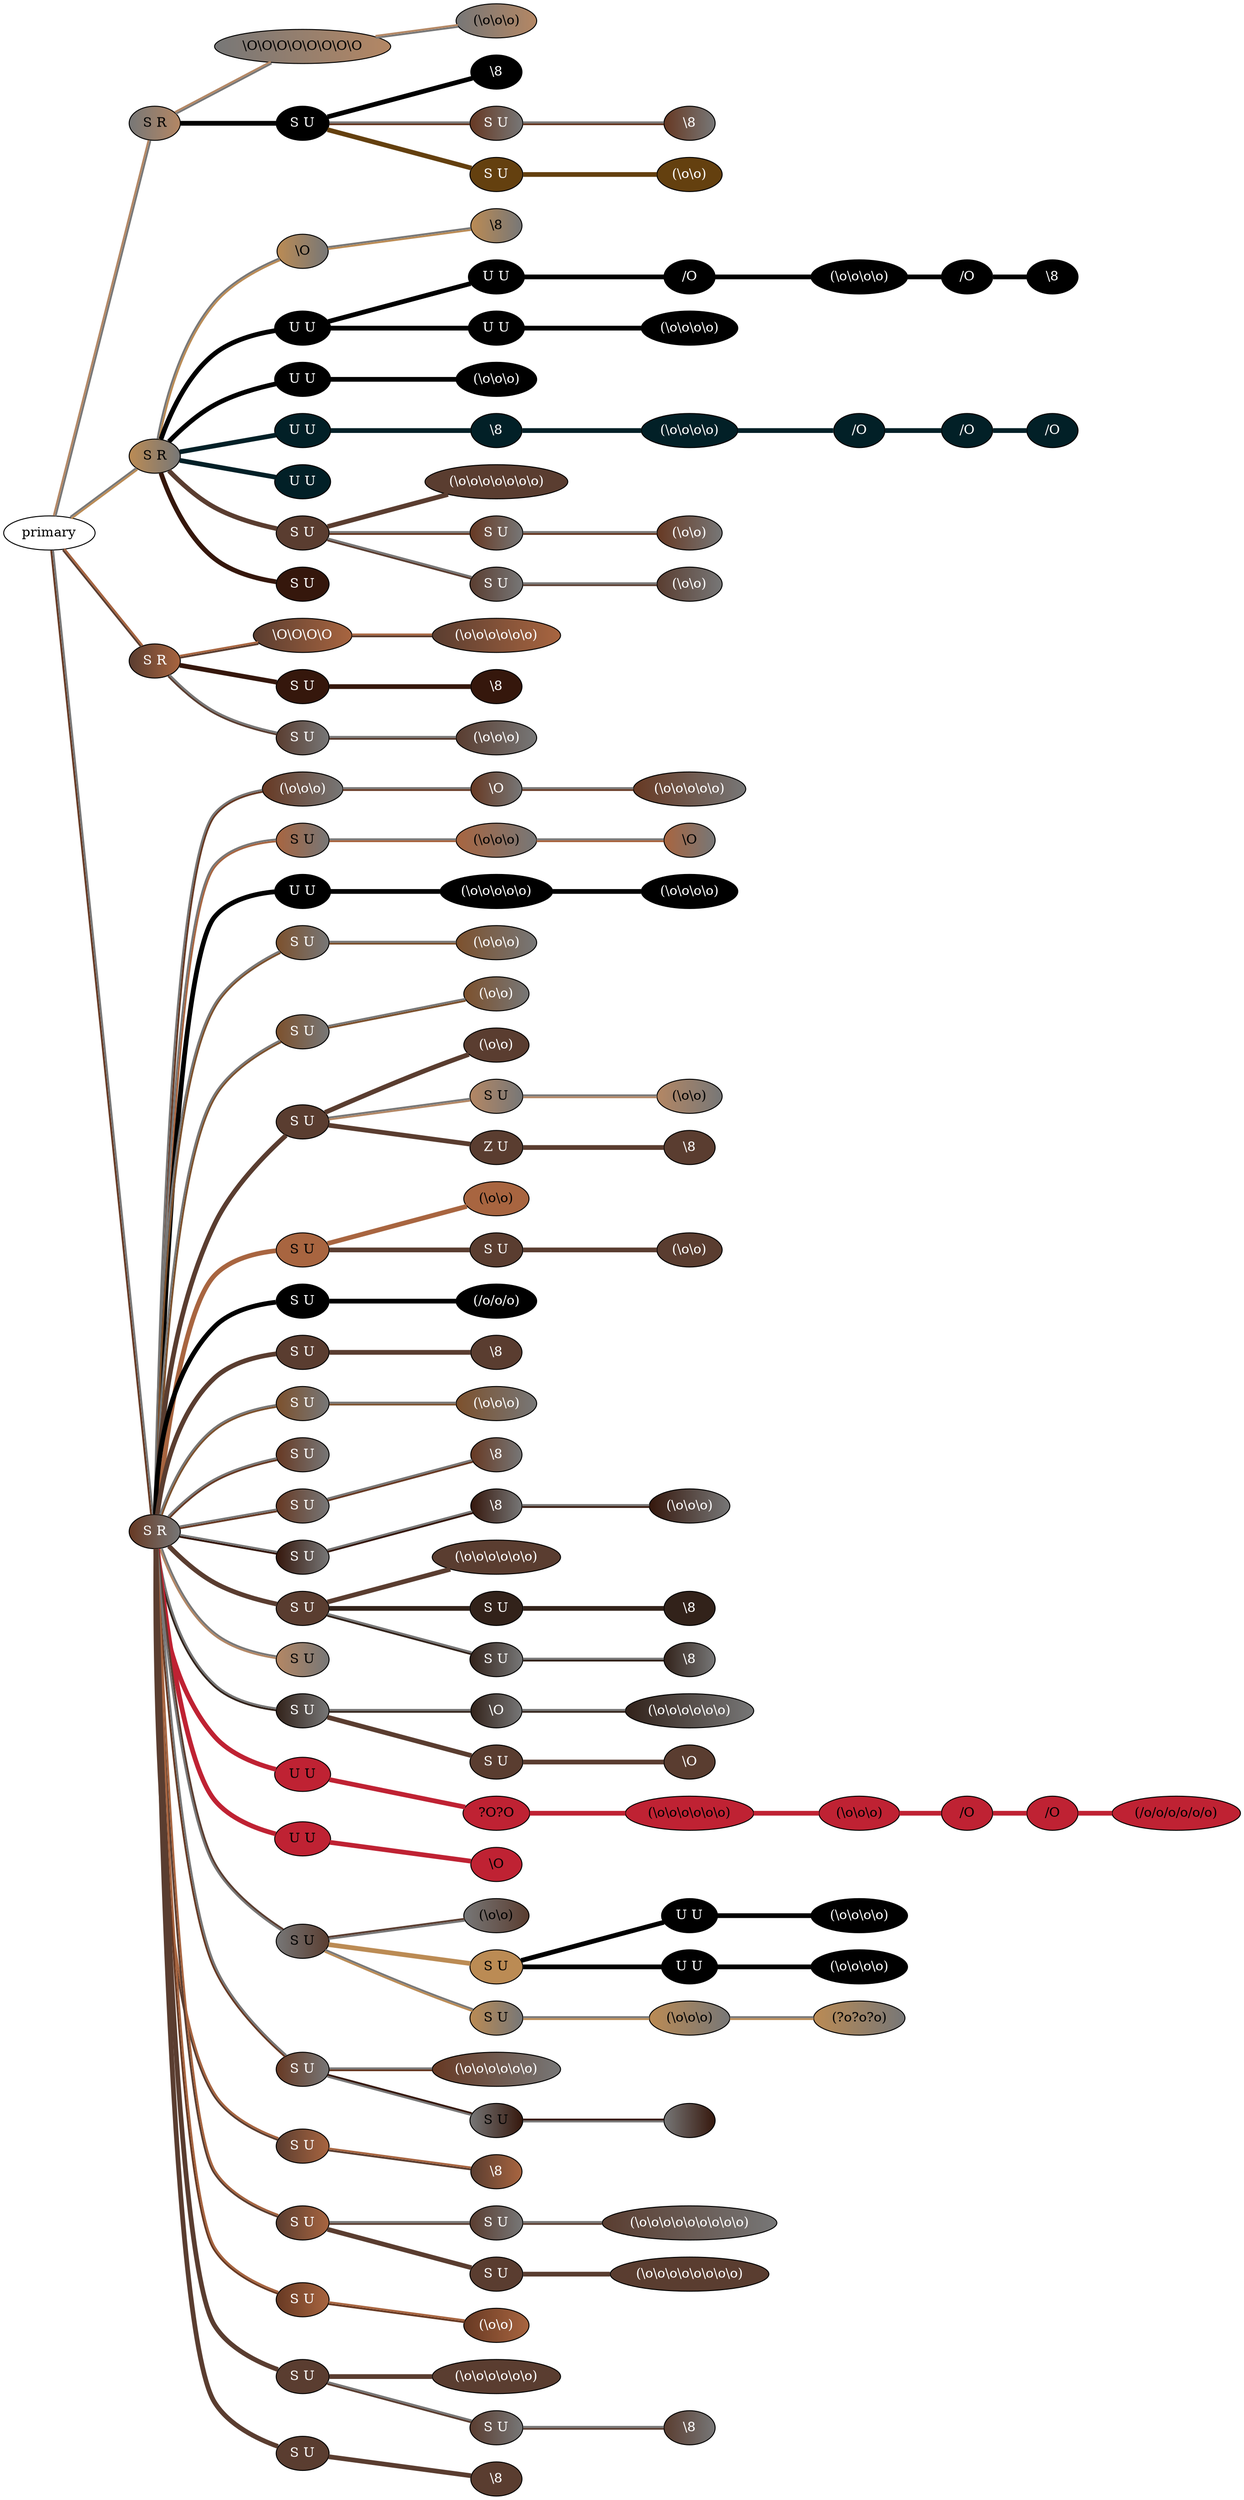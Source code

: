 graph {
 graph [rankdir=LR]
"1" [qtype="pendant_node", pendant_colors="#777777:#B48764", pendant_ply="S", pendant_attach="R", pendant_length="33.0", label="S R", style=filled, fillcolor="#777777:#B48764", fontcolor="#000000"]
"primary" -- "1" [qtype="pendant_link",penwidth=2,color="#777777:#B48764"]
"1:0" [qtype="knot_node", knot_value="8", knot_type="S", knot_position="11.5", knot_spin="Z", label="\\O\\O\\O\\O\\O\\O\\O\\O", style=filled, fillcolor="#777777:#B48764" , fontcolor="#000000"]
"1" -- "1:0" [qtype="knot_link",penwidth=2,color="#777777:#B48764"]
"1:1" [qtype="knot_node", knot_value="3", knot_type="L", knot_position="22.5", knot_spin="Z", label="(\\o\\o\\o)", style=filled, fillcolor="#777777:#B48764" , fontcolor="#000000"]
"1:0" -- "1:1" [qtype="knot_link",penwidth=2,color="#777777:#B48764"]
"1s1" [qtype="pendant_node", pendant_colors="#000000", pendant_ply="S", pendant_attach="U", pendant_length="14.5", label="S U", style=filled, fillcolor="#000000", fontcolor="#ffffff"]
"1" -- "1s1" [qtype="pendant_link",penwidth=5,color="#000000"]
"1s1:0" [qtype="knot_node", knot_value="1", knot_type="E", knot_position="8.5", knot_spin="Z", label="\\8", style=filled, fillcolor="#000000" , fontcolor="#ffffff"]
"1s1" -- "1s1:0" [qtype="knot_link",penwidth=5,color="#000000"]
"1s1s1" [qtype="pendant_node", pendant_colors="#673923:#777777", pendant_ply="S", pendant_attach="U", pendant_length="10.5", label="S U", style=filled, fillcolor="#673923:#777777", fontcolor="#ffffff"]
"1s1" -- "1s1s1" [qtype="pendant_link",penwidth=2,color="#673923:#777777"]
"1s1s1:0" [qtype="knot_node", knot_value="1", knot_type="E", knot_position="7.0", knot_spin="Z", label="\\8", style=filled, fillcolor="#673923:#777777" , fontcolor="#ffffff"]
"1s1s1" -- "1s1s1:0" [qtype="knot_link",penwidth=2,color="#673923:#777777"]
"1s1s2" [qtype="pendant_node", pendant_colors="#64400F", pendant_ply="S", pendant_attach="U", pendant_length="12.5", label="S U", style=filled, fillcolor="#64400F", fontcolor="#ffffff"]
"1s1" -- "1s1s2" [qtype="pendant_link",penwidth=5,color="#64400F"]
"1s1s2:0" [qtype="knot_node", knot_value="2", knot_type="L", knot_position="7.5", knot_spin="Z", label="(\\o\\o)", style=filled, fillcolor="#64400F" , fontcolor="#ffffff"]
"1s1s2" -- "1s1s2:0" [qtype="knot_link",penwidth=5,color="#64400F"]
"2" [qtype="pendant_node", pendant_colors="#BB8B54:#777777", pendant_ply="S", pendant_attach="R", pendant_length="43.5", label="S R", style=filled, fillcolor="#BB8B54:#777777", fontcolor="#000000"]
"primary" -- "2" [qtype="pendant_link",penwidth=2,color="#BB8B54:#777777"]
"2:0" [qtype="knot_node", knot_value="1", knot_type="S", knot_position="11.0", knot_spin="Z", label="\\O", style=filled, fillcolor="#BB8B54:#777777" , fontcolor="#000000"]
"2" -- "2:0" [qtype="knot_link",penwidth=2,color="#BB8B54:#777777"]
"2:1" [qtype="knot_node", knot_value="1", knot_type="E", knot_position="22.5", knot_spin="Z", label="\\8", style=filled, fillcolor="#BB8B54:#777777" , fontcolor="#000000"]
"2:0" -- "2:1" [qtype="knot_link",penwidth=2,color="#BB8B54:#777777"]
"2s1" [qtype="pendant_node", pendant_colors="#000000", pendant_ply="U", pendant_attach="U", pendant_length="8.5", label="U U", style=filled, fillcolor="#000000", fontcolor="#ffffff"]
"2" -- "2s1" [qtype="pendant_link",penwidth=5,color="#000000"]
"2s1s1" [qtype="pendant_node", pendant_colors="#000000", pendant_ply="U", pendant_attach="U", pendant_length="15.5", label="U U", style=filled, fillcolor="#000000", fontcolor="#ffffff"]
"2s1" -- "2s1s1" [qtype="pendant_link",penwidth=5,color="#000000"]
"2s1s1:0" [qtype="knot_node", knot_value="1", knot_type="S", knot_position="3.5", knot_spin="S", label="/O", style=filled, fillcolor="#000000" , fontcolor="#ffffff"]
"2s1s1" -- "2s1s1:0" [qtype="knot_link",penwidth=5,color="#000000"]
"2s1s1:1" [qtype="knot_node", knot_value="4", knot_type="L", knot_position="9.0", knot_spin="Z", label="(\\o\\o\\o\\o)", style=filled, fillcolor="#000000" , fontcolor="#ffffff"]
"2s1s1:0" -- "2s1s1:1" [qtype="knot_link",penwidth=5,color="#000000"]
"2s1s1:2" [qtype="knot_node", knot_value="1", knot_type="S", knot_position="13.0", knot_spin="S", label="/O", style=filled, fillcolor="#000000" , fontcolor="#ffffff"]
"2s1s1:1" -- "2s1s1:2" [qtype="knot_link",penwidth=5,color="#000000"]
"2s1s1:3" [qtype="knot_node", knot_value="1", knot_type="E", knot_position="13.0", knot_spin="Z", label="\\8", style=filled, fillcolor="#000000" , fontcolor="#ffffff"]
"2s1s1:2" -- "2s1s1:3" [qtype="knot_link",penwidth=5,color="#000000"]
"2s1s2" [qtype="pendant_node", pendant_colors="#000000", pendant_ply="U", pendant_attach="U", pendant_length="10.0", label="U U", style=filled, fillcolor="#000000", fontcolor="#ffffff"]
"2s1" -- "2s1s2" [qtype="pendant_link",penwidth=5,color="#000000"]
"2s1s2:0" [qtype="knot_node", knot_value="4", knot_type="L", knot_position="4.0", knot_spin="Z", label="(\\o\\o\\o\\o)", style=filled, fillcolor="#000000" , fontcolor="#ffffff"]
"2s1s2" -- "2s1s2:0" [qtype="knot_link",penwidth=5,color="#000000"]
"2s2" [qtype="pendant_node", pendant_colors="#000000", pendant_ply="U", pendant_attach="U", pendant_length="11.0", label="U U", style=filled, fillcolor="#000000", fontcolor="#ffffff"]
"2" -- "2s2" [qtype="pendant_link",penwidth=5,color="#000000"]
"2s2:0" [qtype="knot_node", knot_value="3", knot_type="L", knot_position="5.5", knot_spin="Z", label="(\\o\\o\\o)", style=filled, fillcolor="#000000" , fontcolor="#ffffff"]
"2s2" -- "2s2:0" [qtype="knot_link",penwidth=5,color="#000000"]
"2s3" [qtype="pendant_node", pendant_colors="#022027", pendant_ply="U", pendant_attach="U", pendant_length="15.5", label="U U", style=filled, fillcolor="#022027", fontcolor="#ffffff"]
"2" -- "2s3" [qtype="pendant_link",penwidth=5,color="#022027"]
"2s3:0" [qtype="knot_node", knot_value="1", knot_type="E", knot_position="5.5", knot_spin="Z", label="\\8", style=filled, fillcolor="#022027" , fontcolor="#ffffff"]
"2s3" -- "2s3:0" [qtype="knot_link",penwidth=5,color="#022027"]
"2s3:1" [qtype="knot_node", knot_value="4", knot_type="L", knot_position="9.0", knot_spin="Z", label="(\\o\\o\\o\\o)", style=filled, fillcolor="#022027" , fontcolor="#ffffff"]
"2s3:0" -- "2s3:1" [qtype="knot_link",penwidth=5,color="#022027"]
"2s3:2" [qtype="knot_node", knot_value="1", knot_type="S", knot_position="10.5", knot_spin="S", label="/O", style=filled, fillcolor="#022027" , fontcolor="#ffffff"]
"2s3:1" -- "2s3:2" [qtype="knot_link",penwidth=5,color="#022027"]
"2s3:3" [qtype="knot_node", knot_value="1", knot_type="S", knot_position="12.5", knot_spin="S", label="/O", style=filled, fillcolor="#022027" , fontcolor="#ffffff"]
"2s3:2" -- "2s3:3" [qtype="knot_link",penwidth=5,color="#022027"]
"2s3:4" [qtype="knot_node", knot_value="1", knot_type="S", knot_position="15.0", knot_spin="S", label="/O", style=filled, fillcolor="#022027" , fontcolor="#ffffff"]
"2s3:3" -- "2s3:4" [qtype="knot_link",penwidth=5,color="#022027"]
"2s4" [qtype="pendant_node", pendant_colors="#022027", pendant_ply="U", pendant_attach="U", pendant_length="5.0", label="U U", style=filled, fillcolor="#022027", fontcolor="#ffffff"]
"2" -- "2s4" [qtype="pendant_link",penwidth=5,color="#022027"]
"2s5" [qtype="pendant_node", pendant_colors="#5A3D30", pendant_ply="S", pendant_attach="U", pendant_length="13.5", label="S U", style=filled, fillcolor="#5A3D30", fontcolor="#ffffff"]
"2" -- "2s5" [qtype="pendant_link",penwidth=5,color="#5A3D30"]
"2s5:0" [qtype="knot_node", knot_value="7", knot_type="L", knot_position="7.5", knot_spin="Z", label="(\\o\\o\\o\\o\\o\\o\\o)", style=filled, fillcolor="#5A3D30" , fontcolor="#ffffff"]
"2s5" -- "2s5:0" [qtype="knot_link",penwidth=5,color="#5A3D30"]
"2s5s1" [qtype="pendant_node", pendant_colors="#673923:#777777", pendant_ply="S", pendant_attach="U", pendant_length="19.0", label="S U", style=filled, fillcolor="#673923:#777777", fontcolor="#ffffff"]
"2s5" -- "2s5s1" [qtype="pendant_link",penwidth=2,color="#673923:#777777"]
"2s5s1:0" [qtype="knot_node", knot_value="2", knot_type="L", knot_position="7.5", knot_spin="Z", label="(\\o\\o)", style=filled, fillcolor="#673923:#777777" , fontcolor="#ffffff"]
"2s5s1" -- "2s5s1:0" [qtype="knot_link",penwidth=2,color="#673923:#777777"]
"2s5s2" [qtype="pendant_node", pendant_colors="#5A3D30:#777777", pendant_ply="S", pendant_attach="U", pendant_length="16.0", label="S U", style=filled, fillcolor="#5A3D30:#777777", fontcolor="#ffffff"]
"2s5" -- "2s5s2" [qtype="pendant_link",penwidth=2,color="#5A3D30:#777777"]
"2s5s2:0" [qtype="knot_node", knot_value="2", knot_type="L", knot_position="9.0", knot_spin="Z", label="(\\o\\o)", style=filled, fillcolor="#5A3D30:#777777" , fontcolor="#ffffff"]
"2s5s2" -- "2s5s2:0" [qtype="knot_link",penwidth=2,color="#5A3D30:#777777"]
"2s6" [qtype="pendant_node", pendant_colors="#35170C", pendant_ply="S", pendant_attach="U", pendant_length="1.5", label="S U", style=filled, fillcolor="#35170C", fontcolor="#ffffff"]
"2" -- "2s6" [qtype="pendant_link",penwidth=5,color="#35170C"]
"3" [qtype="pendant_node", pendant_colors="#5A3D30:#A86540", pendant_ply="S", pendant_attach="R", pendant_length="36.0", label="S R", style=filled, fillcolor="#5A3D30:#A86540", fontcolor="#ffffff"]
"primary" -- "3" [qtype="pendant_link",penwidth=2,color="#5A3D30:#A86540"]
"3:0" [qtype="knot_node", knot_value="4", knot_type="S", knot_position="11.5", knot_spin="Z", label="\\O\\O\\O\\O", style=filled, fillcolor="#5A3D30:#A86540" , fontcolor="#ffffff"]
"3" -- "3:0" [qtype="knot_link",penwidth=2,color="#5A3D30:#A86540"]
"3:1" [qtype="knot_node", knot_value="6", knot_type="L", knot_position="23.0", knot_spin="Z", label="(\\o\\o\\o\\o\\o\\o)", style=filled, fillcolor="#5A3D30:#A86540" , fontcolor="#ffffff"]
"3:0" -- "3:1" [qtype="knot_link",penwidth=2,color="#5A3D30:#A86540"]
"3s1" [qtype="pendant_node", pendant_colors="#35170C", pendant_ply="S", pendant_attach="U", pendant_length="18.0", label="S U", style=filled, fillcolor="#35170C", fontcolor="#ffffff"]
"3" -- "3s1" [qtype="pendant_link",penwidth=5,color="#35170C"]
"3s1:0" [qtype="knot_node", knot_value="1", knot_type="E", knot_position="7.0", knot_spin="Z", label="\\8", style=filled, fillcolor="#35170C" , fontcolor="#ffffff"]
"3s1" -- "3s1:0" [qtype="knot_link",penwidth=5,color="#35170C"]
"3s2" [qtype="pendant_node", pendant_colors="#5A3D30:#777777", pendant_ply="S", pendant_attach="U", pendant_length="11.5", label="S U", style=filled, fillcolor="#5A3D30:#777777", fontcolor="#ffffff"]
"3" -- "3s2" [qtype="pendant_link",penwidth=2,color="#5A3D30:#777777"]
"3s2:0" [qtype="knot_node", knot_value="3", knot_type="L", knot_position="8.0", knot_spin="Z", label="(\\o\\o\\o)", style=filled, fillcolor="#5A3D30:#777777" , fontcolor="#ffffff"]
"3s2" -- "3s2:0" [qtype="knot_link",penwidth=2,color="#5A3D30:#777777"]
"4" [qtype="pendant_node", pendant_colors="#673923:#777777", pendant_ply="S", pendant_attach="R", pendant_length="79.0", label="S R", style=filled, fillcolor="#673923:#777777", fontcolor="#ffffff"]
"primary" -- "4" [qtype="pendant_link",penwidth=2,color="#673923:#777777"]
"4:0" [qtype="knot_node", knot_value="3", knot_type="L", knot_position="24.5", knot_spin="Z", label="(\\o\\o\\o)", style=filled, fillcolor="#673923:#777777" , fontcolor="#ffffff"]
"4" -- "4:0" [qtype="knot_link",penwidth=2,color="#673923:#777777"]
"4:1" [qtype="knot_node", knot_value="1", knot_type="S", knot_position="46.5", knot_spin="Z", label="\\O", style=filled, fillcolor="#673923:#777777" , fontcolor="#ffffff"]
"4:0" -- "4:1" [qtype="knot_link",penwidth=2,color="#673923:#777777"]
"4:2" [qtype="knot_node", knot_value="5", knot_type="L", knot_position="57.0", knot_spin="Z", label="(\\o\\o\\o\\o\\o)", style=filled, fillcolor="#673923:#777777" , fontcolor="#ffffff"]
"4:1" -- "4:2" [qtype="knot_link",penwidth=2,color="#673923:#777777"]
"4s1" [qtype="pendant_node", pendant_colors="#A86540:#777777", pendant_ply="S", pendant_attach="U", pendant_length="38.5", label="S U", style=filled, fillcolor="#A86540:#777777", fontcolor="#000000"]
"4" -- "4s1" [qtype="pendant_link",penwidth=2,color="#A86540:#777777"]
"4s1:0" [qtype="knot_node", knot_value="3", knot_type="L", knot_position="21.0", knot_spin="Z", label="(\\o\\o\\o)", style=filled, fillcolor="#A86540:#777777" , fontcolor="#000000"]
"4s1" -- "4s1:0" [qtype="knot_link",penwidth=2,color="#A86540:#777777"]
"4s1:1" [qtype="knot_node", knot_value="1", knot_type="S", knot_position="30.0", knot_spin="Z", label="\\O", style=filled, fillcolor="#A86540:#777777" , fontcolor="#000000"]
"4s1:0" -- "4s1:1" [qtype="knot_link",penwidth=2,color="#A86540:#777777"]
"4s2" [qtype="pendant_node", pendant_colors="#000000", pendant_ply="U", pendant_attach="U", pendant_length="28.0", label="U U", style=filled, fillcolor="#000000", fontcolor="#ffffff"]
"4" -- "4s2" [qtype="pendant_link",penwidth=5,color="#000000"]
"4s2:0" [qtype="knot_node", knot_value="5", knot_type="L", knot_position="9.5", knot_spin="Z", label="(\\o\\o\\o\\o\\o)", style=filled, fillcolor="#000000" , fontcolor="#ffffff"]
"4s2" -- "4s2:0" [qtype="knot_link",penwidth=5,color="#000000"]
"4s2:1" [qtype="knot_node", knot_value="4", knot_type="L", knot_position="17.5", knot_spin="Z", label="(\\o\\o\\o\\o)", style=filled, fillcolor="#000000" , fontcolor="#ffffff"]
"4s2:0" -- "4s2:1" [qtype="knot_link",penwidth=5,color="#000000"]
"4s3" [qtype="pendant_node", pendant_colors="#7D512D:#777777", pendant_ply="S", pendant_attach="U", pendant_length="25.5", label="S U", style=filled, fillcolor="#7D512D:#777777", fontcolor="#ffffff"]
"4" -- "4s3" [qtype="pendant_link",penwidth=2,color="#7D512D:#777777"]
"4s3:0" [qtype="knot_node", knot_value="3", knot_type="L", knot_position="4.5", knot_spin="Z", label="(\\o\\o\\o)", style=filled, fillcolor="#7D512D:#777777" , fontcolor="#ffffff"]
"4s3" -- "4s3:0" [qtype="knot_link",penwidth=2,color="#7D512D:#777777"]
"4s4" [qtype="pendant_node", pendant_colors="#7D512D:#777777", pendant_ply="S", pendant_attach="U", pendant_length="30.5", label="S U", style=filled, fillcolor="#7D512D:#777777", fontcolor="#ffffff"]
"4" -- "4s4" [qtype="pendant_link",penwidth=2,color="#7D512D:#777777"]
"4s4:0" [qtype="knot_node", knot_value="2", knot_type="L", knot_position="5.0", knot_spin="Z", label="(\\o\\o)", style=filled, fillcolor="#7D512D:#777777" , fontcolor="#ffffff"]
"4s4" -- "4s4:0" [qtype="knot_link",penwidth=2,color="#7D512D:#777777"]
"4s5" [qtype="pendant_node", pendant_colors="#5A3D30", pendant_ply="S", pendant_attach="U", pendant_length="16.5", label="S U", style=filled, fillcolor="#5A3D30", fontcolor="#ffffff"]
"4" -- "4s5" [qtype="pendant_link",penwidth=5,color="#5A3D30"]
"4s5:0" [qtype="knot_node", knot_value="2", knot_type="L", knot_position="5.0", knot_spin="Z", label="(\\o\\o)", style=filled, fillcolor="#5A3D30" , fontcolor="#ffffff"]
"4s5" -- "4s5:0" [qtype="knot_link",penwidth=5,color="#5A3D30"]
"4s5s1" [qtype="pendant_node", pendant_colors="#B48764:#777777", pendant_ply="S", pendant_attach="U", pendant_length="10.5", label="S U", style=filled, fillcolor="#B48764:#777777", fontcolor="#000000"]
"4s5" -- "4s5s1" [qtype="pendant_link",penwidth=2,color="#B48764:#777777"]
"4s5s1:0" [qtype="knot_node", knot_value="2", knot_type="L", knot_position="7.5", knot_spin="Z", label="(\\o\\o)", style=filled, fillcolor="#B48764:#777777" , fontcolor="#000000"]
"4s5s1" -- "4s5s1:0" [qtype="knot_link",penwidth=2,color="#B48764:#777777"]
"4s5s2" [qtype="pendant_node", pendant_colors="#5A3D30", pendant_ply="Z", pendant_attach="U", pendant_length="9.5", label="Z U", style=filled, fillcolor="#5A3D30", fontcolor="#ffffff"]
"4s5" -- "4s5s2" [qtype="pendant_link",penwidth=5,color="#5A3D30"]
"4s5s2:0" [qtype="knot_node", knot_value="1", knot_type="E", knot_position="5.5", knot_spin="Z", label="\\8", style=filled, fillcolor="#5A3D30" , fontcolor="#ffffff"]
"4s5s2" -- "4s5s2:0" [qtype="knot_link",penwidth=5,color="#5A3D30"]
"4s6" [qtype="pendant_node", pendant_colors="#A86540", pendant_ply="S", pendant_attach="U", pendant_length="19.5", label="S U", style=filled, fillcolor="#A86540", fontcolor="#000000"]
"4" -- "4s6" [qtype="pendant_link",penwidth=5,color="#A86540"]
"4s6:0" [qtype="knot_node", knot_value="2", knot_type="L", knot_position="8.0", knot_spin="Z", label="(\\o\\o)", style=filled, fillcolor="#A86540" , fontcolor="#000000"]
"4s6" -- "4s6:0" [qtype="knot_link",penwidth=5,color="#A86540"]
"4s6s1" [qtype="pendant_node", pendant_colors="#5A3D30", pendant_ply="S", pendant_attach="U", pendant_length="12.0", label="S U", style=filled, fillcolor="#5A3D30", fontcolor="#ffffff"]
"4s6" -- "4s6s1" [qtype="pendant_link",penwidth=5,color="#5A3D30"]
"4s6s1:0" [qtype="knot_node", knot_value="2", knot_type="L", knot_position="5.0", knot_spin="Z", label="(\\o\\o)", style=filled, fillcolor="#5A3D30" , fontcolor="#ffffff"]
"4s6s1" -- "4s6s1:0" [qtype="knot_link",penwidth=5,color="#5A3D30"]
"4s7" [qtype="pendant_node", pendant_colors="#000000", pendant_ply="S", pendant_attach="U", pendant_length="10.0", label="S U", style=filled, fillcolor="#000000", fontcolor="#ffffff"]
"4" -- "4s7" [qtype="pendant_link",penwidth=5,color="#000000"]
"4s7:0" [qtype="knot_node", knot_value="3", knot_type="L", knot_position="3.0", knot_spin="S", label="(/o/o/o)", style=filled, fillcolor="#000000" , fontcolor="#ffffff"]
"4s7" -- "4s7:0" [qtype="knot_link",penwidth=5,color="#000000"]
"4s8" [qtype="pendant_node", pendant_colors="#5A3D30", pendant_ply="S", pendant_attach="U", pendant_length="10.0", label="S U", style=filled, fillcolor="#5A3D30", fontcolor="#ffffff"]
"4" -- "4s8" [qtype="pendant_link",penwidth=5,color="#5A3D30"]
"4s8:0" [qtype="knot_node", knot_value="1", knot_type="E", knot_position="6.5", knot_spin="Z", label="\\8", style=filled, fillcolor="#5A3D30" , fontcolor="#ffffff"]
"4s8" -- "4s8:0" [qtype="knot_link",penwidth=5,color="#5A3D30"]
"4s9" [qtype="pendant_node", pendant_colors="#7D512D:#777777", pendant_ply="S", pendant_attach="U", pendant_length="30.0", label="S U", style=filled, fillcolor="#7D512D:#777777", fontcolor="#ffffff"]
"4" -- "4s9" [qtype="pendant_link",penwidth=2,color="#7D512D:#777777"]
"4s9:0" [qtype="knot_node", knot_value="3", knot_type="L", knot_position="6.0", knot_spin="Z", label="(\\o\\o\\o)", style=filled, fillcolor="#7D512D:#777777" , fontcolor="#ffffff"]
"4s9" -- "4s9:0" [qtype="knot_link",penwidth=2,color="#7D512D:#777777"]
"4s10" [qtype="pendant_node", pendant_colors="#673923:#777777", pendant_ply="S", pendant_attach="U", pendant_length="19.5", label="S U", style=filled, fillcolor="#673923:#777777", fontcolor="#ffffff"]
"4" -- "4s10" [qtype="pendant_link",penwidth=2,color="#673923:#777777"]
"4s11" [qtype="pendant_node", pendant_colors="#673923:#777777", pendant_ply="S", pendant_attach="U", pendant_length="28.0", label="S U", style=filled, fillcolor="#673923:#777777", fontcolor="#ffffff"]
"4" -- "4s11" [qtype="pendant_link",penwidth=2,color="#673923:#777777"]
"4s11:0" [qtype="knot_node", knot_value="1", knot_type="E", knot_position="3.5", knot_spin="Z", label="\\8", style=filled, fillcolor="#673923:#777777" , fontcolor="#ffffff"]
"4s11" -- "4s11:0" [qtype="knot_link",penwidth=2,color="#673923:#777777"]
"4s12" [qtype="pendant_node", pendant_colors="#35170C:#777777", pendant_ply="S", pendant_attach="U", pendant_length="35.0", label="S U", style=filled, fillcolor="#35170C:#777777", fontcolor="#ffffff"]
"4" -- "4s12" [qtype="pendant_link",penwidth=2,color="#35170C:#777777"]
"4s12:0" [qtype="knot_node", knot_value="1", knot_type="E", knot_position="2.5", knot_spin="Z", label="\\8", style=filled, fillcolor="#35170C:#777777" , fontcolor="#ffffff"]
"4s12" -- "4s12:0" [qtype="knot_link",penwidth=2,color="#35170C:#777777"]
"4s12:1" [qtype="knot_node", knot_value="3", knot_type="L", knot_position="27.5", knot_spin="Z", label="(\\o\\o\\o)", style=filled, fillcolor="#35170C:#777777" , fontcolor="#ffffff"]
"4s12:0" -- "4s12:1" [qtype="knot_link",penwidth=2,color="#35170C:#777777"]
"4s13" [qtype="pendant_node", pendant_colors="#5A3D30", pendant_ply="S", pendant_attach="U", pendant_length="18.0", label="S U", style=filled, fillcolor="#5A3D30", fontcolor="#ffffff"]
"4" -- "4s13" [qtype="pendant_link",penwidth=5,color="#5A3D30"]
"4s13:0" [qtype="knot_node", knot_value="6", knot_type="L", knot_position="9.5", knot_spin="Z", label="(\\o\\o\\o\\o\\o\\o)", style=filled, fillcolor="#5A3D30" , fontcolor="#ffffff"]
"4s13" -- "4s13:0" [qtype="knot_link",penwidth=5,color="#5A3D30"]
"4s13s1" [qtype="pendant_node", pendant_colors="#32221A", pendant_ply="S", pendant_attach="U", pendant_length="15.5", label="S U", style=filled, fillcolor="#32221A", fontcolor="#ffffff"]
"4s13" -- "4s13s1" [qtype="pendant_link",penwidth=5,color="#32221A"]
"4s13s1:0" [qtype="knot_node", knot_value="1", knot_type="E", knot_position="8.0", knot_spin="Z", label="\\8", style=filled, fillcolor="#32221A" , fontcolor="#ffffff"]
"4s13s1" -- "4s13s1:0" [qtype="knot_link",penwidth=5,color="#32221A"]
"4s13s2" [qtype="pendant_node", pendant_colors="#32221A:#777777", pendant_ply="S", pendant_attach="U", pendant_length="29.0", label="S U", style=filled, fillcolor="#32221A:#777777", fontcolor="#ffffff"]
"4s13" -- "4s13s2" [qtype="pendant_link",penwidth=2,color="#32221A:#777777"]
"4s13s2:0" [qtype="knot_node", knot_value="1", knot_type="E", knot_position="8.5", knot_spin="Z", label="\\8", style=filled, fillcolor="#32221A:#777777" , fontcolor="#ffffff"]
"4s13s2" -- "4s13s2:0" [qtype="knot_link",penwidth=2,color="#32221A:#777777"]
"4s14" [qtype="pendant_node", pendant_colors="#B48764:#777777", pendant_ply="S", pendant_attach="U", pendant_length="30.0", label="S U", style=filled, fillcolor="#B48764:#777777", fontcolor="#000000"]
"4" -- "4s14" [qtype="pendant_link",penwidth=2,color="#B48764:#777777"]
"4s15" [qtype="pendant_node", pendant_colors="#32221A:#777777", pendant_ply="S", pendant_attach="U", pendant_length="31.0", label="S U", style=filled, fillcolor="#32221A:#777777", fontcolor="#ffffff"]
"4" -- "4s15" [qtype="pendant_link",penwidth=2,color="#32221A:#777777"]
"4s15:0" [qtype="knot_node", knot_value="1", knot_type="S", knot_position="7.0", knot_spin="Z", label="\\O", style=filled, fillcolor="#32221A:#777777" , fontcolor="#ffffff"]
"4s15" -- "4s15:0" [qtype="knot_link",penwidth=2,color="#32221A:#777777"]
"4s15:1" [qtype="knot_node", knot_value="6", knot_type="L", knot_position="20.0", knot_spin="Z", label="(\\o\\o\\o\\o\\o\\o)", style=filled, fillcolor="#32221A:#777777" , fontcolor="#ffffff"]
"4s15:0" -- "4s15:1" [qtype="knot_link",penwidth=2,color="#32221A:#777777"]
"4s15s1" [qtype="pendant_node", pendant_colors="#5A3D30", pendant_ply="S", pendant_attach="U", pendant_length="28.0", label="S U", style=filled, fillcolor="#5A3D30", fontcolor="#ffffff"]
"4s15" -- "4s15s1" [qtype="pendant_link",penwidth=5,color="#5A3D30"]
"4s15s1:0" [qtype="knot_node", knot_value="1", knot_type="S", knot_position="2.5", knot_spin="Z", label="\\O", style=filled, fillcolor="#5A3D30" , fontcolor="#ffffff"]
"4s15s1" -- "4s15s1:0" [qtype="knot_link",penwidth=5,color="#5A3D30"]
"4s16" [qtype="pendant_node", pendant_colors="#BF2233", pendant_ply="U", pendant_attach="U", pendant_length="41.0", label="U U", style=filled, fillcolor="#BF2233", fontcolor="#000000"]
"4" -- "4s16" [qtype="pendant_link",penwidth=5,color="#BF2233"]
"4s16:0" [qtype="knot_node", knot_value="2", knot_type="S", knot_position="2.0", knot_spin="SZ", label="?O?O", style=filled, fillcolor="#BF2233" , fontcolor="#000000"]
"4s16" -- "4s16:0" [qtype="knot_link",penwidth=5,color="#BF2233"]
"4s16:1" [qtype="knot_node", knot_value="6", knot_type="L", knot_position="8.5", knot_spin="Z", label="(\\o\\o\\o\\o\\o\\o)", style=filled, fillcolor="#BF2233" , fontcolor="#000000"]
"4s16:0" -- "4s16:1" [qtype="knot_link",penwidth=5,color="#BF2233"]
"4s16:2" [qtype="knot_node", knot_value="3", knot_type="L", knot_position="14.0", knot_spin="Z", label="(\\o\\o\\o)", style=filled, fillcolor="#BF2233" , fontcolor="#000000"]
"4s16:1" -- "4s16:2" [qtype="knot_link",penwidth=5,color="#BF2233"]
"4s16:3" [qtype="knot_node", knot_value="1", knot_type="S", knot_position="22.0", knot_spin="S", label="/O", style=filled, fillcolor="#BF2233" , fontcolor="#000000"]
"4s16:2" -- "4s16:3" [qtype="knot_link",penwidth=5,color="#BF2233"]
"4s16:4" [qtype="knot_node", knot_value="1", knot_type="S", knot_position="24.0", knot_spin="S", label="/O", style=filled, fillcolor="#BF2233" , fontcolor="#000000"]
"4s16:3" -- "4s16:4" [qtype="knot_link",penwidth=5,color="#BF2233"]
"4s16:5" [qtype="knot_node", knot_value="6", knot_type="L", knot_position="28.0", knot_spin="S", label="(/o/o/o/o/o/o)", style=filled, fillcolor="#BF2233" , fontcolor="#000000"]
"4s16:4" -- "4s16:5" [qtype="knot_link",penwidth=5,color="#BF2233"]
"4s17" [qtype="pendant_node", pendant_colors="#BF2233", pendant_ply="U", pendant_attach="U", pendant_length="3.5", label="U U", style=filled, fillcolor="#BF2233", fontcolor="#000000"]
"4" -- "4s17" [qtype="pendant_link",penwidth=5,color="#BF2233"]
"4s17:0" [qtype="knot_node", knot_value="1", knot_type="S", knot_position="0.5", knot_spin="Z", label="\\O", style=filled, fillcolor="#BF2233" , fontcolor="#000000"]
"4s17" -- "4s17:0" [qtype="knot_link",penwidth=5,color="#BF2233"]
"4s18" [qtype="pendant_node", pendant_colors="#777777:#5A3D30", pendant_ply="S", pendant_attach="U", pendant_length="12.5", label="S U", style=filled, fillcolor="#777777:#5A3D30", fontcolor="#000000"]
"4" -- "4s18" [qtype="pendant_link",penwidth=2,color="#777777:#5A3D30"]
"4s18:0" [qtype="knot_node", knot_value="2", knot_type="L", knot_position="3.0", knot_spin="Z", label="(\\o\\o)", style=filled, fillcolor="#777777:#5A3D30" , fontcolor="#000000"]
"4s18" -- "4s18:0" [qtype="knot_link",penwidth=2,color="#777777:#5A3D30"]
"4s18s1" [qtype="pendant_node", pendant_colors="#BB8B54", pendant_ply="S", pendant_attach="U", pendant_length="15.5", label="S U", style=filled, fillcolor="#BB8B54", fontcolor="#000000"]
"4s18" -- "4s18s1" [qtype="pendant_link",penwidth=5,color="#BB8B54"]
"4s18s1s1" [qtype="pendant_node", pendant_colors="#000000", pendant_ply="U", pendant_attach="U", pendant_length="10.0", label="U U", style=filled, fillcolor="#000000", fontcolor="#ffffff"]
"4s18s1" -- "4s18s1s1" [qtype="pendant_link",penwidth=5,color="#000000"]
"4s18s1s1:0" [qtype="knot_node", knot_value="4", knot_type="L", knot_position="6.5", knot_spin="Z", label="(\\o\\o\\o\\o)", style=filled, fillcolor="#000000" , fontcolor="#ffffff"]
"4s18s1s1" -- "4s18s1s1:0" [qtype="knot_link",penwidth=5,color="#000000"]
"4s18s1s2" [qtype="pendant_node", pendant_colors="#000000", pendant_ply="U", pendant_attach="U", pendant_length="12.0", label="U U", style=filled, fillcolor="#000000", fontcolor="#ffffff"]
"4s18s1" -- "4s18s1s2" [qtype="pendant_link",penwidth=5,color="#000000"]
"4s18s1s2:0" [qtype="knot_node", knot_value="4", knot_type="L", knot_position="7.5", knot_spin="Z", label="(\\o\\o\\o\\o)", style=filled, fillcolor="#000000" , fontcolor="#ffffff"]
"4s18s1s2" -- "4s18s1s2:0" [qtype="knot_link",penwidth=5,color="#000000"]
"4s18s2" [qtype="pendant_node", pendant_colors="#BB8B54:#777777", pendant_ply="S", pendant_attach="U", pendant_length="24.0", label="S U", style=filled, fillcolor="#BB8B54:#777777", fontcolor="#000000"]
"4s18" -- "4s18s2" [qtype="pendant_link",penwidth=2,color="#BB8B54:#777777"]
"4s18s2:0" [qtype="knot_node", knot_value="3", knot_type="L", knot_position="6.0", knot_spin="Z", label="(\\o\\o\\o)", style=filled, fillcolor="#BB8B54:#777777" , fontcolor="#000000"]
"4s18s2" -- "4s18s2:0" [qtype="knot_link",penwidth=2,color="#BB8B54:#777777"]
"4s18s2:1" [qtype="knot_node", knot_value="3", knot_type="L", knot_position="12.5", knot_spin="U", label="(?o?o?o)", style=filled, fillcolor="#BB8B54:#777777" , fontcolor="#000000"]
"4s18s2:0" -- "4s18s2:1" [qtype="knot_link",penwidth=2,color="#BB8B54:#777777"]
"4s19" [qtype="pendant_node", pendant_colors="#673923:#777777", pendant_ply="S", pendant_attach="U", pendant_length="24.0", label="S U", style=filled, fillcolor="#673923:#777777", fontcolor="#ffffff"]
"4" -- "4s19" [qtype="pendant_link",penwidth=2,color="#673923:#777777"]
"4s19:0" [qtype="knot_node", knot_value="6", knot_type="L", knot_position="10.0", knot_spin="Z", label="(\\o\\o\\o\\o\\o\\o)", style=filled, fillcolor="#673923:#777777" , fontcolor="#ffffff"]
"4s19" -- "4s19:0" [qtype="knot_link",penwidth=2,color="#673923:#777777"]
"4s19s1" [qtype="pendant_node", pendant_colors="#777777:#35170C", pendant_ply="S", pendant_attach="U", pendant_length="12.0", label="S U", style=filled, fillcolor="#777777:#35170C", fontcolor="#000000"]
"4s19" -- "4s19s1" [qtype="pendant_link",penwidth=2,color="#777777:#35170C"]
"4s19s1:0" [qtype="knot_node", knot_value="1", knot_type="EE", knot_position="5.5", knot_spin="Z", label="", style=filled, fillcolor="#777777:#35170C" , fontcolor="#000000"]
"4s19s1" -- "4s19s1:0" [qtype="knot_link",penwidth=2,color="#777777:#35170C"]
"4s20" [qtype="pendant_node", pendant_colors="#5A3D30:#A86540", pendant_ply="S", pendant_attach="U", pendant_length="13.5", label="S U", style=filled, fillcolor="#5A3D30:#A86540", fontcolor="#ffffff"]
"4" -- "4s20" [qtype="pendant_link",penwidth=2,color="#5A3D30:#A86540"]
"4s20:0" [qtype="knot_node", knot_value="1", knot_type="E", knot_position="2.0", knot_spin="Z", label="\\8", style=filled, fillcolor="#5A3D30:#A86540" , fontcolor="#ffffff"]
"4s20" -- "4s20:0" [qtype="knot_link",penwidth=2,color="#5A3D30:#A86540"]
"4s21" [qtype="pendant_node", pendant_colors="#5A3D30:#A86540", pendant_ply="S", pendant_attach="U", pendant_length="1.5", label="S U", style=filled, fillcolor="#5A3D30:#A86540", fontcolor="#ffffff"]
"4" -- "4s21" [qtype="pendant_link",penwidth=2,color="#5A3D30:#A86540"]
"4s21s1" [qtype="pendant_node", pendant_colors="#5A3D30:#777777", pendant_ply="S", pendant_attach="U", pendant_length="9.5", label="S U", style=filled, fillcolor="#5A3D30:#777777", fontcolor="#ffffff"]
"4s21" -- "4s21s1" [qtype="pendant_link",penwidth=2,color="#5A3D30:#777777"]
"4s21s1:0" [qtype="knot_node", knot_value="9", knot_type="L", knot_position="6.5", knot_spin="Z", label="(\\o\\o\\o\\o\\o\\o\\o\\o\\o)", style=filled, fillcolor="#5A3D30:#777777" , fontcolor="#ffffff"]
"4s21s1" -- "4s21s1:0" [qtype="knot_link",penwidth=2,color="#5A3D30:#777777"]
"4s21s2" [qtype="pendant_node", pendant_colors="#5A3D30", pendant_ply="S", pendant_attach="U", pendant_length="12.0", label="S U", style=filled, fillcolor="#5A3D30", fontcolor="#ffffff"]
"4s21" -- "4s21s2" [qtype="pendant_link",penwidth=5,color="#5A3D30"]
"4s21s2:0" [qtype="knot_node", knot_value="8", knot_type="L", knot_position="7.0", knot_spin="Z", label="(\\o\\o\\o\\o\\o\\o\\o\\o)", style=filled, fillcolor="#5A3D30" , fontcolor="#ffffff"]
"4s21s2" -- "4s21s2:0" [qtype="knot_link",penwidth=5,color="#5A3D30"]
"4s22" [qtype="pendant_node", pendant_colors="#673923:#A86540", pendant_ply="S", pendant_attach="U", pendant_length="14.5", label="S U", style=filled, fillcolor="#673923:#A86540", fontcolor="#ffffff"]
"4" -- "4s22" [qtype="pendant_link",penwidth=2,color="#673923:#A86540"]
"4s22:0" [qtype="knot_node", knot_value="2", knot_type="L", knot_position="8.5", knot_spin="Z", label="(\\o\\o)", style=filled, fillcolor="#673923:#A86540" , fontcolor="#ffffff"]
"4s22" -- "4s22:0" [qtype="knot_link",penwidth=2,color="#673923:#A86540"]
"4s23" [qtype="pendant_node", pendant_colors="#5A3D30", pendant_ply="S", pendant_attach="U", pendant_length="20.5", label="S U", style=filled, fillcolor="#5A3D30", fontcolor="#ffffff"]
"4" -- "4s23" [qtype="pendant_link",penwidth=5,color="#5A3D30"]
"4s23:0" [qtype="knot_node", knot_value="6", knot_type="L", knot_position="7.0", knot_spin="Z", label="(\\o\\o\\o\\o\\o\\o)", style=filled, fillcolor="#5A3D30" , fontcolor="#ffffff"]
"4s23" -- "4s23:0" [qtype="knot_link",penwidth=5,color="#5A3D30"]
"4s23s1" [qtype="pendant_node", pendant_colors="#5A3D30:#777777", pendant_ply="S", pendant_attach="U", pendant_length="26.0", label="S U", style=filled, fillcolor="#5A3D30:#777777", fontcolor="#ffffff"]
"4s23" -- "4s23s1" [qtype="pendant_link",penwidth=2,color="#5A3D30:#777777"]
"4s23s1:0" [qtype="knot_node", knot_value="1", knot_type="E", knot_position="6.5", knot_spin="Z", label="\\8", style=filled, fillcolor="#5A3D30:#777777" , fontcolor="#ffffff"]
"4s23s1" -- "4s23s1:0" [qtype="knot_link",penwidth=2,color="#5A3D30:#777777"]
"4s24" [qtype="pendant_node", pendant_colors="#5A3D30", pendant_ply="S", pendant_attach="U", pendant_length="18.0", label="S U", style=filled, fillcolor="#5A3D30", fontcolor="#ffffff"]
"4" -- "4s24" [qtype="pendant_link",penwidth=5,color="#5A3D30"]
"4s24:0" [qtype="knot_node", knot_value="1", knot_type="E", knot_position="5.0", knot_spin="Z", label="\\8", style=filled, fillcolor="#5A3D30" , fontcolor="#ffffff"]
"4s24" -- "4s24:0" [qtype="knot_link",penwidth=5,color="#5A3D30"]
}
